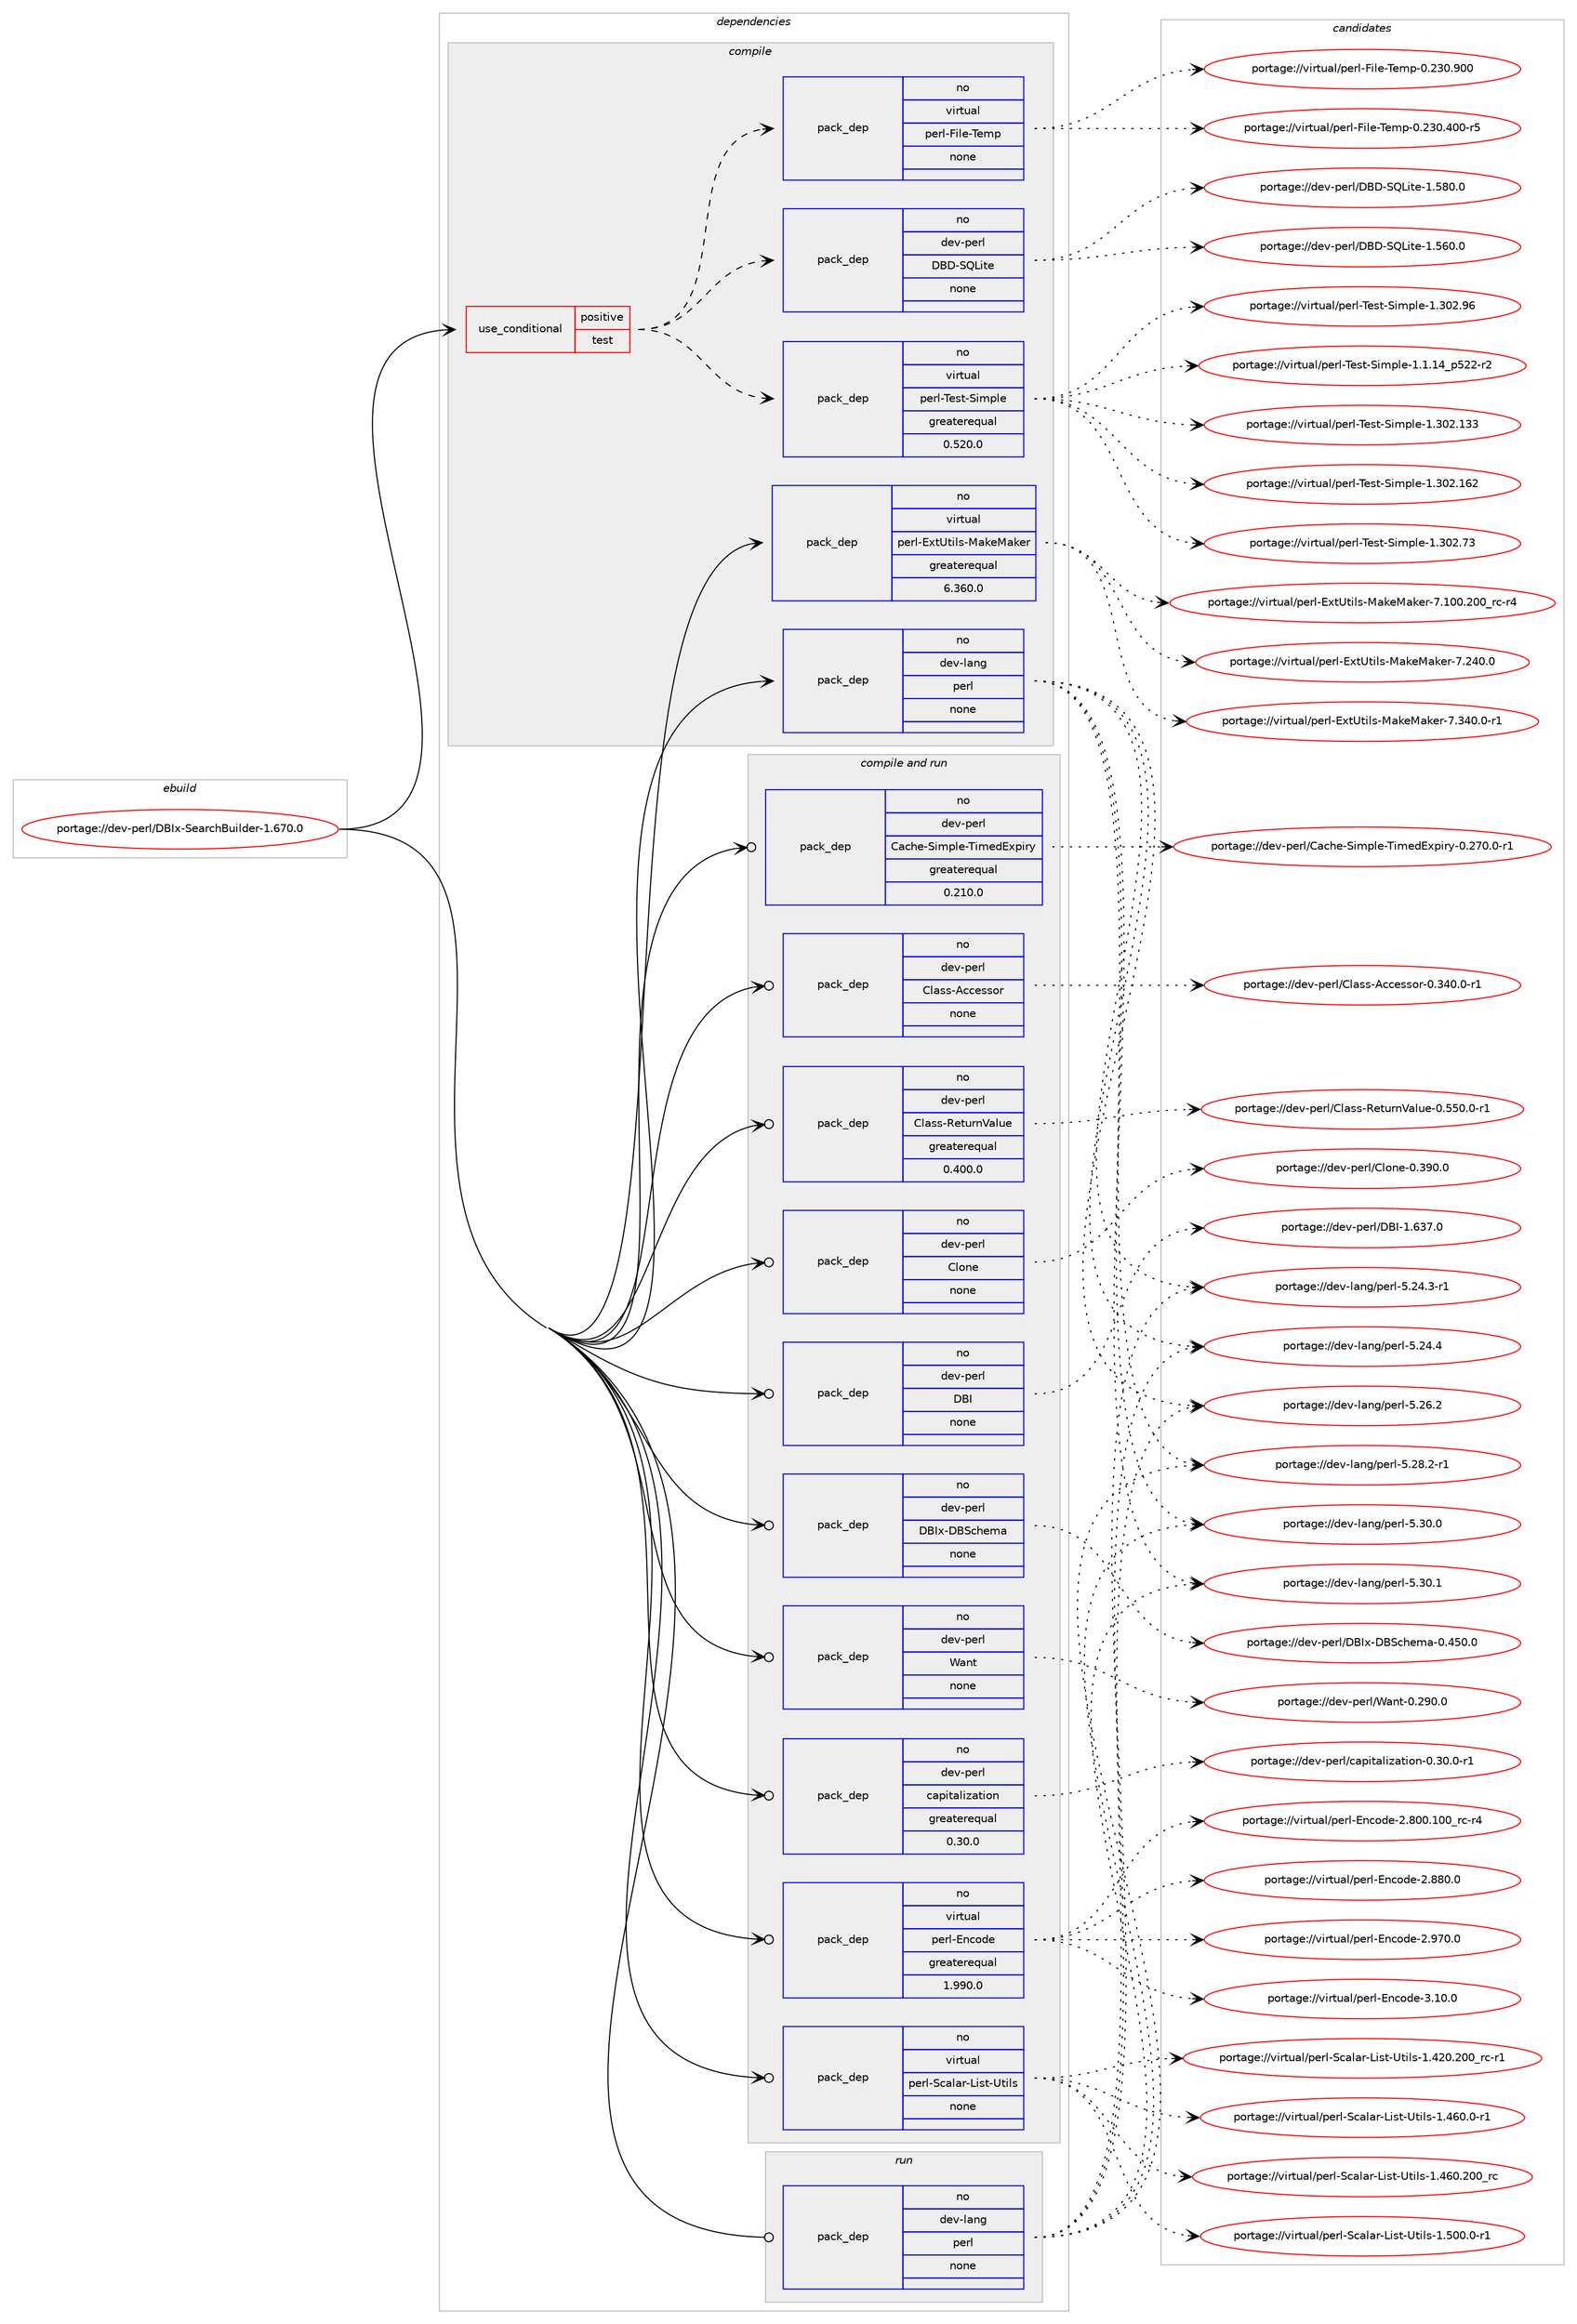 digraph prolog {

# *************
# Graph options
# *************

newrank=true;
concentrate=true;
compound=true;
graph [rankdir=LR,fontname=Helvetica,fontsize=10,ranksep=1.5];#, ranksep=2.5, nodesep=0.2];
edge  [arrowhead=vee];
node  [fontname=Helvetica,fontsize=10];

# **********
# The ebuild
# **********

subgraph cluster_leftcol {
color=gray;
rank=same;
label=<<i>ebuild</i>>;
id [label="portage://dev-perl/DBIx-SearchBuilder-1.670.0", color=red, width=4, href="../dev-perl/DBIx-SearchBuilder-1.670.0.svg"];
}

# ****************
# The dependencies
# ****************

subgraph cluster_midcol {
color=gray;
label=<<i>dependencies</i>>;
subgraph cluster_compile {
fillcolor="#eeeeee";
style=filled;
label=<<i>compile</i>>;
subgraph cond22772 {
dependency110761 [label=<<TABLE BORDER="0" CELLBORDER="1" CELLSPACING="0" CELLPADDING="4"><TR><TD ROWSPAN="3" CELLPADDING="10">use_conditional</TD></TR><TR><TD>positive</TD></TR><TR><TD>test</TD></TR></TABLE>>, shape=none, color=red];
subgraph pack84815 {
dependency110762 [label=<<TABLE BORDER="0" CELLBORDER="1" CELLSPACING="0" CELLPADDING="4" WIDTH="220"><TR><TD ROWSPAN="6" CELLPADDING="30">pack_dep</TD></TR><TR><TD WIDTH="110">no</TD></TR><TR><TD>virtual</TD></TR><TR><TD>perl-Test-Simple</TD></TR><TR><TD>greaterequal</TD></TR><TR><TD>0.520.0</TD></TR></TABLE>>, shape=none, color=blue];
}
dependency110761:e -> dependency110762:w [weight=20,style="dashed",arrowhead="vee"];
subgraph pack84816 {
dependency110763 [label=<<TABLE BORDER="0" CELLBORDER="1" CELLSPACING="0" CELLPADDING="4" WIDTH="220"><TR><TD ROWSPAN="6" CELLPADDING="30">pack_dep</TD></TR><TR><TD WIDTH="110">no</TD></TR><TR><TD>dev-perl</TD></TR><TR><TD>DBD-SQLite</TD></TR><TR><TD>none</TD></TR><TR><TD></TD></TR></TABLE>>, shape=none, color=blue];
}
dependency110761:e -> dependency110763:w [weight=20,style="dashed",arrowhead="vee"];
subgraph pack84817 {
dependency110764 [label=<<TABLE BORDER="0" CELLBORDER="1" CELLSPACING="0" CELLPADDING="4" WIDTH="220"><TR><TD ROWSPAN="6" CELLPADDING="30">pack_dep</TD></TR><TR><TD WIDTH="110">no</TD></TR><TR><TD>virtual</TD></TR><TR><TD>perl-File-Temp</TD></TR><TR><TD>none</TD></TR><TR><TD></TD></TR></TABLE>>, shape=none, color=blue];
}
dependency110761:e -> dependency110764:w [weight=20,style="dashed",arrowhead="vee"];
}
id:e -> dependency110761:w [weight=20,style="solid",arrowhead="vee"];
subgraph pack84818 {
dependency110765 [label=<<TABLE BORDER="0" CELLBORDER="1" CELLSPACING="0" CELLPADDING="4" WIDTH="220"><TR><TD ROWSPAN="6" CELLPADDING="30">pack_dep</TD></TR><TR><TD WIDTH="110">no</TD></TR><TR><TD>dev-lang</TD></TR><TR><TD>perl</TD></TR><TR><TD>none</TD></TR><TR><TD></TD></TR></TABLE>>, shape=none, color=blue];
}
id:e -> dependency110765:w [weight=20,style="solid",arrowhead="vee"];
subgraph pack84819 {
dependency110766 [label=<<TABLE BORDER="0" CELLBORDER="1" CELLSPACING="0" CELLPADDING="4" WIDTH="220"><TR><TD ROWSPAN="6" CELLPADDING="30">pack_dep</TD></TR><TR><TD WIDTH="110">no</TD></TR><TR><TD>virtual</TD></TR><TR><TD>perl-ExtUtils-MakeMaker</TD></TR><TR><TD>greaterequal</TD></TR><TR><TD>6.360.0</TD></TR></TABLE>>, shape=none, color=blue];
}
id:e -> dependency110766:w [weight=20,style="solid",arrowhead="vee"];
}
subgraph cluster_compileandrun {
fillcolor="#eeeeee";
style=filled;
label=<<i>compile and run</i>>;
subgraph pack84820 {
dependency110767 [label=<<TABLE BORDER="0" CELLBORDER="1" CELLSPACING="0" CELLPADDING="4" WIDTH="220"><TR><TD ROWSPAN="6" CELLPADDING="30">pack_dep</TD></TR><TR><TD WIDTH="110">no</TD></TR><TR><TD>dev-perl</TD></TR><TR><TD>Cache-Simple-TimedExpiry</TD></TR><TR><TD>greaterequal</TD></TR><TR><TD>0.210.0</TD></TR></TABLE>>, shape=none, color=blue];
}
id:e -> dependency110767:w [weight=20,style="solid",arrowhead="odotvee"];
subgraph pack84821 {
dependency110768 [label=<<TABLE BORDER="0" CELLBORDER="1" CELLSPACING="0" CELLPADDING="4" WIDTH="220"><TR><TD ROWSPAN="6" CELLPADDING="30">pack_dep</TD></TR><TR><TD WIDTH="110">no</TD></TR><TR><TD>dev-perl</TD></TR><TR><TD>Class-Accessor</TD></TR><TR><TD>none</TD></TR><TR><TD></TD></TR></TABLE>>, shape=none, color=blue];
}
id:e -> dependency110768:w [weight=20,style="solid",arrowhead="odotvee"];
subgraph pack84822 {
dependency110769 [label=<<TABLE BORDER="0" CELLBORDER="1" CELLSPACING="0" CELLPADDING="4" WIDTH="220"><TR><TD ROWSPAN="6" CELLPADDING="30">pack_dep</TD></TR><TR><TD WIDTH="110">no</TD></TR><TR><TD>dev-perl</TD></TR><TR><TD>Class-ReturnValue</TD></TR><TR><TD>greaterequal</TD></TR><TR><TD>0.400.0</TD></TR></TABLE>>, shape=none, color=blue];
}
id:e -> dependency110769:w [weight=20,style="solid",arrowhead="odotvee"];
subgraph pack84823 {
dependency110770 [label=<<TABLE BORDER="0" CELLBORDER="1" CELLSPACING="0" CELLPADDING="4" WIDTH="220"><TR><TD ROWSPAN="6" CELLPADDING="30">pack_dep</TD></TR><TR><TD WIDTH="110">no</TD></TR><TR><TD>dev-perl</TD></TR><TR><TD>Clone</TD></TR><TR><TD>none</TD></TR><TR><TD></TD></TR></TABLE>>, shape=none, color=blue];
}
id:e -> dependency110770:w [weight=20,style="solid",arrowhead="odotvee"];
subgraph pack84824 {
dependency110771 [label=<<TABLE BORDER="0" CELLBORDER="1" CELLSPACING="0" CELLPADDING="4" WIDTH="220"><TR><TD ROWSPAN="6" CELLPADDING="30">pack_dep</TD></TR><TR><TD WIDTH="110">no</TD></TR><TR><TD>dev-perl</TD></TR><TR><TD>DBI</TD></TR><TR><TD>none</TD></TR><TR><TD></TD></TR></TABLE>>, shape=none, color=blue];
}
id:e -> dependency110771:w [weight=20,style="solid",arrowhead="odotvee"];
subgraph pack84825 {
dependency110772 [label=<<TABLE BORDER="0" CELLBORDER="1" CELLSPACING="0" CELLPADDING="4" WIDTH="220"><TR><TD ROWSPAN="6" CELLPADDING="30">pack_dep</TD></TR><TR><TD WIDTH="110">no</TD></TR><TR><TD>dev-perl</TD></TR><TR><TD>DBIx-DBSchema</TD></TR><TR><TD>none</TD></TR><TR><TD></TD></TR></TABLE>>, shape=none, color=blue];
}
id:e -> dependency110772:w [weight=20,style="solid",arrowhead="odotvee"];
subgraph pack84826 {
dependency110773 [label=<<TABLE BORDER="0" CELLBORDER="1" CELLSPACING="0" CELLPADDING="4" WIDTH="220"><TR><TD ROWSPAN="6" CELLPADDING="30">pack_dep</TD></TR><TR><TD WIDTH="110">no</TD></TR><TR><TD>dev-perl</TD></TR><TR><TD>Want</TD></TR><TR><TD>none</TD></TR><TR><TD></TD></TR></TABLE>>, shape=none, color=blue];
}
id:e -> dependency110773:w [weight=20,style="solid",arrowhead="odotvee"];
subgraph pack84827 {
dependency110774 [label=<<TABLE BORDER="0" CELLBORDER="1" CELLSPACING="0" CELLPADDING="4" WIDTH="220"><TR><TD ROWSPAN="6" CELLPADDING="30">pack_dep</TD></TR><TR><TD WIDTH="110">no</TD></TR><TR><TD>dev-perl</TD></TR><TR><TD>capitalization</TD></TR><TR><TD>greaterequal</TD></TR><TR><TD>0.30.0</TD></TR></TABLE>>, shape=none, color=blue];
}
id:e -> dependency110774:w [weight=20,style="solid",arrowhead="odotvee"];
subgraph pack84828 {
dependency110775 [label=<<TABLE BORDER="0" CELLBORDER="1" CELLSPACING="0" CELLPADDING="4" WIDTH="220"><TR><TD ROWSPAN="6" CELLPADDING="30">pack_dep</TD></TR><TR><TD WIDTH="110">no</TD></TR><TR><TD>virtual</TD></TR><TR><TD>perl-Encode</TD></TR><TR><TD>greaterequal</TD></TR><TR><TD>1.990.0</TD></TR></TABLE>>, shape=none, color=blue];
}
id:e -> dependency110775:w [weight=20,style="solid",arrowhead="odotvee"];
subgraph pack84829 {
dependency110776 [label=<<TABLE BORDER="0" CELLBORDER="1" CELLSPACING="0" CELLPADDING="4" WIDTH="220"><TR><TD ROWSPAN="6" CELLPADDING="30">pack_dep</TD></TR><TR><TD WIDTH="110">no</TD></TR><TR><TD>virtual</TD></TR><TR><TD>perl-Scalar-List-Utils</TD></TR><TR><TD>none</TD></TR><TR><TD></TD></TR></TABLE>>, shape=none, color=blue];
}
id:e -> dependency110776:w [weight=20,style="solid",arrowhead="odotvee"];
}
subgraph cluster_run {
fillcolor="#eeeeee";
style=filled;
label=<<i>run</i>>;
subgraph pack84830 {
dependency110777 [label=<<TABLE BORDER="0" CELLBORDER="1" CELLSPACING="0" CELLPADDING="4" WIDTH="220"><TR><TD ROWSPAN="6" CELLPADDING="30">pack_dep</TD></TR><TR><TD WIDTH="110">no</TD></TR><TR><TD>dev-lang</TD></TR><TR><TD>perl</TD></TR><TR><TD>none</TD></TR><TR><TD></TD></TR></TABLE>>, shape=none, color=blue];
}
id:e -> dependency110777:w [weight=20,style="solid",arrowhead="odot"];
}
}

# **************
# The candidates
# **************

subgraph cluster_choices {
rank=same;
color=gray;
label=<<i>candidates</i>>;

subgraph choice84815 {
color=black;
nodesep=1;
choiceportage11810511411611797108471121011141084584101115116458310510911210810145494649464952951125350504511450 [label="portage://virtual/perl-Test-Simple-1.1.14_p522-r2", color=red, width=4,href="../virtual/perl-Test-Simple-1.1.14_p522-r2.svg"];
choiceportage11810511411611797108471121011141084584101115116458310510911210810145494651485046495151 [label="portage://virtual/perl-Test-Simple-1.302.133", color=red, width=4,href="../virtual/perl-Test-Simple-1.302.133.svg"];
choiceportage11810511411611797108471121011141084584101115116458310510911210810145494651485046495450 [label="portage://virtual/perl-Test-Simple-1.302.162", color=red, width=4,href="../virtual/perl-Test-Simple-1.302.162.svg"];
choiceportage118105114116117971084711210111410845841011151164583105109112108101454946514850465551 [label="portage://virtual/perl-Test-Simple-1.302.73", color=red, width=4,href="../virtual/perl-Test-Simple-1.302.73.svg"];
choiceportage118105114116117971084711210111410845841011151164583105109112108101454946514850465754 [label="portage://virtual/perl-Test-Simple-1.302.96", color=red, width=4,href="../virtual/perl-Test-Simple-1.302.96.svg"];
dependency110762:e -> choiceportage11810511411611797108471121011141084584101115116458310510911210810145494649464952951125350504511450:w [style=dotted,weight="100"];
dependency110762:e -> choiceportage11810511411611797108471121011141084584101115116458310510911210810145494651485046495151:w [style=dotted,weight="100"];
dependency110762:e -> choiceportage11810511411611797108471121011141084584101115116458310510911210810145494651485046495450:w [style=dotted,weight="100"];
dependency110762:e -> choiceportage118105114116117971084711210111410845841011151164583105109112108101454946514850465551:w [style=dotted,weight="100"];
dependency110762:e -> choiceportage118105114116117971084711210111410845841011151164583105109112108101454946514850465754:w [style=dotted,weight="100"];
}
subgraph choice84816 {
color=black;
nodesep=1;
choiceportage1001011184511210111410847686668458381761051161014549465354484648 [label="portage://dev-perl/DBD-SQLite-1.560.0", color=red, width=4,href="../dev-perl/DBD-SQLite-1.560.0.svg"];
choiceportage1001011184511210111410847686668458381761051161014549465356484648 [label="portage://dev-perl/DBD-SQLite-1.580.0", color=red, width=4,href="../dev-perl/DBD-SQLite-1.580.0.svg"];
dependency110763:e -> choiceportage1001011184511210111410847686668458381761051161014549465354484648:w [style=dotted,weight="100"];
dependency110763:e -> choiceportage1001011184511210111410847686668458381761051161014549465356484648:w [style=dotted,weight="100"];
}
subgraph choice84817 {
color=black;
nodesep=1;
choiceportage118105114116117971084711210111410845701051081014584101109112454846505148465248484511453 [label="portage://virtual/perl-File-Temp-0.230.400-r5", color=red, width=4,href="../virtual/perl-File-Temp-0.230.400-r5.svg"];
choiceportage11810511411611797108471121011141084570105108101458410110911245484650514846574848 [label="portage://virtual/perl-File-Temp-0.230.900", color=red, width=4,href="../virtual/perl-File-Temp-0.230.900.svg"];
dependency110764:e -> choiceportage118105114116117971084711210111410845701051081014584101109112454846505148465248484511453:w [style=dotted,weight="100"];
dependency110764:e -> choiceportage11810511411611797108471121011141084570105108101458410110911245484650514846574848:w [style=dotted,weight="100"];
}
subgraph choice84818 {
color=black;
nodesep=1;
choiceportage100101118451089711010347112101114108455346505246514511449 [label="portage://dev-lang/perl-5.24.3-r1", color=red, width=4,href="../dev-lang/perl-5.24.3-r1.svg"];
choiceportage10010111845108971101034711210111410845534650524652 [label="portage://dev-lang/perl-5.24.4", color=red, width=4,href="../dev-lang/perl-5.24.4.svg"];
choiceportage10010111845108971101034711210111410845534650544650 [label="portage://dev-lang/perl-5.26.2", color=red, width=4,href="../dev-lang/perl-5.26.2.svg"];
choiceportage100101118451089711010347112101114108455346505646504511449 [label="portage://dev-lang/perl-5.28.2-r1", color=red, width=4,href="../dev-lang/perl-5.28.2-r1.svg"];
choiceportage10010111845108971101034711210111410845534651484648 [label="portage://dev-lang/perl-5.30.0", color=red, width=4,href="../dev-lang/perl-5.30.0.svg"];
choiceportage10010111845108971101034711210111410845534651484649 [label="portage://dev-lang/perl-5.30.1", color=red, width=4,href="../dev-lang/perl-5.30.1.svg"];
dependency110765:e -> choiceportage100101118451089711010347112101114108455346505246514511449:w [style=dotted,weight="100"];
dependency110765:e -> choiceportage10010111845108971101034711210111410845534650524652:w [style=dotted,weight="100"];
dependency110765:e -> choiceportage10010111845108971101034711210111410845534650544650:w [style=dotted,weight="100"];
dependency110765:e -> choiceportage100101118451089711010347112101114108455346505646504511449:w [style=dotted,weight="100"];
dependency110765:e -> choiceportage10010111845108971101034711210111410845534651484648:w [style=dotted,weight="100"];
dependency110765:e -> choiceportage10010111845108971101034711210111410845534651484649:w [style=dotted,weight="100"];
}
subgraph choice84819 {
color=black;
nodesep=1;
choiceportage118105114116117971084711210111410845691201168511610510811545779710710177971071011144555464948484650484895114994511452 [label="portage://virtual/perl-ExtUtils-MakeMaker-7.100.200_rc-r4", color=red, width=4,href="../virtual/perl-ExtUtils-MakeMaker-7.100.200_rc-r4.svg"];
choiceportage118105114116117971084711210111410845691201168511610510811545779710710177971071011144555465052484648 [label="portage://virtual/perl-ExtUtils-MakeMaker-7.240.0", color=red, width=4,href="../virtual/perl-ExtUtils-MakeMaker-7.240.0.svg"];
choiceportage1181051141161179710847112101114108456912011685116105108115457797107101779710710111445554651524846484511449 [label="portage://virtual/perl-ExtUtils-MakeMaker-7.340.0-r1", color=red, width=4,href="../virtual/perl-ExtUtils-MakeMaker-7.340.0-r1.svg"];
dependency110766:e -> choiceportage118105114116117971084711210111410845691201168511610510811545779710710177971071011144555464948484650484895114994511452:w [style=dotted,weight="100"];
dependency110766:e -> choiceportage118105114116117971084711210111410845691201168511610510811545779710710177971071011144555465052484648:w [style=dotted,weight="100"];
dependency110766:e -> choiceportage1181051141161179710847112101114108456912011685116105108115457797107101779710710111445554651524846484511449:w [style=dotted,weight="100"];
}
subgraph choice84820 {
color=black;
nodesep=1;
choiceportage1001011184511210111410847679799104101458310510911210810145841051091011006912011210511412145484650554846484511449 [label="portage://dev-perl/Cache-Simple-TimedExpiry-0.270.0-r1", color=red, width=4,href="../dev-perl/Cache-Simple-TimedExpiry-0.270.0-r1.svg"];
dependency110767:e -> choiceportage1001011184511210111410847679799104101458310510911210810145841051091011006912011210511412145484650554846484511449:w [style=dotted,weight="100"];
}
subgraph choice84821 {
color=black;
nodesep=1;
choiceportage100101118451121011141084767108971151154565999910111511511111445484651524846484511449 [label="portage://dev-perl/Class-Accessor-0.340.0-r1", color=red, width=4,href="../dev-perl/Class-Accessor-0.340.0-r1.svg"];
dependency110768:e -> choiceportage100101118451121011141084767108971151154565999910111511511111445484651524846484511449:w [style=dotted,weight="100"];
}
subgraph choice84822 {
color=black;
nodesep=1;
choiceportage100101118451121011141084767108971151154582101116117114110869710811710145484653534846484511449 [label="portage://dev-perl/Class-ReturnValue-0.550.0-r1", color=red, width=4,href="../dev-perl/Class-ReturnValue-0.550.0-r1.svg"];
dependency110769:e -> choiceportage100101118451121011141084767108971151154582101116117114110869710811710145484653534846484511449:w [style=dotted,weight="100"];
}
subgraph choice84823 {
color=black;
nodesep=1;
choiceportage1001011184511210111410847671081111101014548465157484648 [label="portage://dev-perl/Clone-0.390.0", color=red, width=4,href="../dev-perl/Clone-0.390.0.svg"];
dependency110770:e -> choiceportage1001011184511210111410847671081111101014548465157484648:w [style=dotted,weight="100"];
}
subgraph choice84824 {
color=black;
nodesep=1;
choiceportage10010111845112101114108476866734549465451554648 [label="portage://dev-perl/DBI-1.637.0", color=red, width=4,href="../dev-perl/DBI-1.637.0.svg"];
dependency110771:e -> choiceportage10010111845112101114108476866734549465451554648:w [style=dotted,weight="100"];
}
subgraph choice84825 {
color=black;
nodesep=1;
choiceportage10010111845112101114108476866731204568668399104101109974548465253484648 [label="portage://dev-perl/DBIx-DBSchema-0.450.0", color=red, width=4,href="../dev-perl/DBIx-DBSchema-0.450.0.svg"];
dependency110772:e -> choiceportage10010111845112101114108476866731204568668399104101109974548465253484648:w [style=dotted,weight="100"];
}
subgraph choice84826 {
color=black;
nodesep=1;
choiceportage100101118451121011141084787971101164548465057484648 [label="portage://dev-perl/Want-0.290.0", color=red, width=4,href="../dev-perl/Want-0.290.0.svg"];
dependency110773:e -> choiceportage100101118451121011141084787971101164548465057484648:w [style=dotted,weight="100"];
}
subgraph choice84827 {
color=black;
nodesep=1;
choiceportage100101118451121011141084799971121051169710810512297116105111110454846514846484511449 [label="portage://dev-perl/capitalization-0.30.0-r1", color=red, width=4,href="../dev-perl/capitalization-0.30.0-r1.svg"];
dependency110774:e -> choiceportage100101118451121011141084799971121051169710810512297116105111110454846514846484511449:w [style=dotted,weight="100"];
}
subgraph choice84828 {
color=black;
nodesep=1;
choiceportage11810511411611797108471121011141084569110991111001014550465648484649484895114994511452 [label="portage://virtual/perl-Encode-2.800.100_rc-r4", color=red, width=4,href="../virtual/perl-Encode-2.800.100_rc-r4.svg"];
choiceportage11810511411611797108471121011141084569110991111001014550465656484648 [label="portage://virtual/perl-Encode-2.880.0", color=red, width=4,href="../virtual/perl-Encode-2.880.0.svg"];
choiceportage11810511411611797108471121011141084569110991111001014550465755484648 [label="portage://virtual/perl-Encode-2.970.0", color=red, width=4,href="../virtual/perl-Encode-2.970.0.svg"];
choiceportage118105114116117971084711210111410845691109911110010145514649484648 [label="portage://virtual/perl-Encode-3.10.0", color=red, width=4,href="../virtual/perl-Encode-3.10.0.svg"];
dependency110775:e -> choiceportage11810511411611797108471121011141084569110991111001014550465648484649484895114994511452:w [style=dotted,weight="100"];
dependency110775:e -> choiceportage11810511411611797108471121011141084569110991111001014550465656484648:w [style=dotted,weight="100"];
dependency110775:e -> choiceportage11810511411611797108471121011141084569110991111001014550465755484648:w [style=dotted,weight="100"];
dependency110775:e -> choiceportage118105114116117971084711210111410845691109911110010145514649484648:w [style=dotted,weight="100"];
}
subgraph choice84829 {
color=black;
nodesep=1;
choiceportage11810511411611797108471121011141084583999710897114457610511511645851161051081154549465250484650484895114994511449 [label="portage://virtual/perl-Scalar-List-Utils-1.420.200_rc-r1", color=red, width=4,href="../virtual/perl-Scalar-List-Utils-1.420.200_rc-r1.svg"];
choiceportage118105114116117971084711210111410845839997108971144576105115116458511610510811545494652544846484511449 [label="portage://virtual/perl-Scalar-List-Utils-1.460.0-r1", color=red, width=4,href="../virtual/perl-Scalar-List-Utils-1.460.0-r1.svg"];
choiceportage1181051141161179710847112101114108458399971089711445761051151164585116105108115454946525448465048489511499 [label="portage://virtual/perl-Scalar-List-Utils-1.460.200_rc", color=red, width=4,href="../virtual/perl-Scalar-List-Utils-1.460.200_rc.svg"];
choiceportage118105114116117971084711210111410845839997108971144576105115116458511610510811545494653484846484511449 [label="portage://virtual/perl-Scalar-List-Utils-1.500.0-r1", color=red, width=4,href="../virtual/perl-Scalar-List-Utils-1.500.0-r1.svg"];
dependency110776:e -> choiceportage11810511411611797108471121011141084583999710897114457610511511645851161051081154549465250484650484895114994511449:w [style=dotted,weight="100"];
dependency110776:e -> choiceportage118105114116117971084711210111410845839997108971144576105115116458511610510811545494652544846484511449:w [style=dotted,weight="100"];
dependency110776:e -> choiceportage1181051141161179710847112101114108458399971089711445761051151164585116105108115454946525448465048489511499:w [style=dotted,weight="100"];
dependency110776:e -> choiceportage118105114116117971084711210111410845839997108971144576105115116458511610510811545494653484846484511449:w [style=dotted,weight="100"];
}
subgraph choice84830 {
color=black;
nodesep=1;
choiceportage100101118451089711010347112101114108455346505246514511449 [label="portage://dev-lang/perl-5.24.3-r1", color=red, width=4,href="../dev-lang/perl-5.24.3-r1.svg"];
choiceportage10010111845108971101034711210111410845534650524652 [label="portage://dev-lang/perl-5.24.4", color=red, width=4,href="../dev-lang/perl-5.24.4.svg"];
choiceportage10010111845108971101034711210111410845534650544650 [label="portage://dev-lang/perl-5.26.2", color=red, width=4,href="../dev-lang/perl-5.26.2.svg"];
choiceportage100101118451089711010347112101114108455346505646504511449 [label="portage://dev-lang/perl-5.28.2-r1", color=red, width=4,href="../dev-lang/perl-5.28.2-r1.svg"];
choiceportage10010111845108971101034711210111410845534651484648 [label="portage://dev-lang/perl-5.30.0", color=red, width=4,href="../dev-lang/perl-5.30.0.svg"];
choiceportage10010111845108971101034711210111410845534651484649 [label="portage://dev-lang/perl-5.30.1", color=red, width=4,href="../dev-lang/perl-5.30.1.svg"];
dependency110777:e -> choiceportage100101118451089711010347112101114108455346505246514511449:w [style=dotted,weight="100"];
dependency110777:e -> choiceportage10010111845108971101034711210111410845534650524652:w [style=dotted,weight="100"];
dependency110777:e -> choiceportage10010111845108971101034711210111410845534650544650:w [style=dotted,weight="100"];
dependency110777:e -> choiceportage100101118451089711010347112101114108455346505646504511449:w [style=dotted,weight="100"];
dependency110777:e -> choiceportage10010111845108971101034711210111410845534651484648:w [style=dotted,weight="100"];
dependency110777:e -> choiceportage10010111845108971101034711210111410845534651484649:w [style=dotted,weight="100"];
}
}

}
